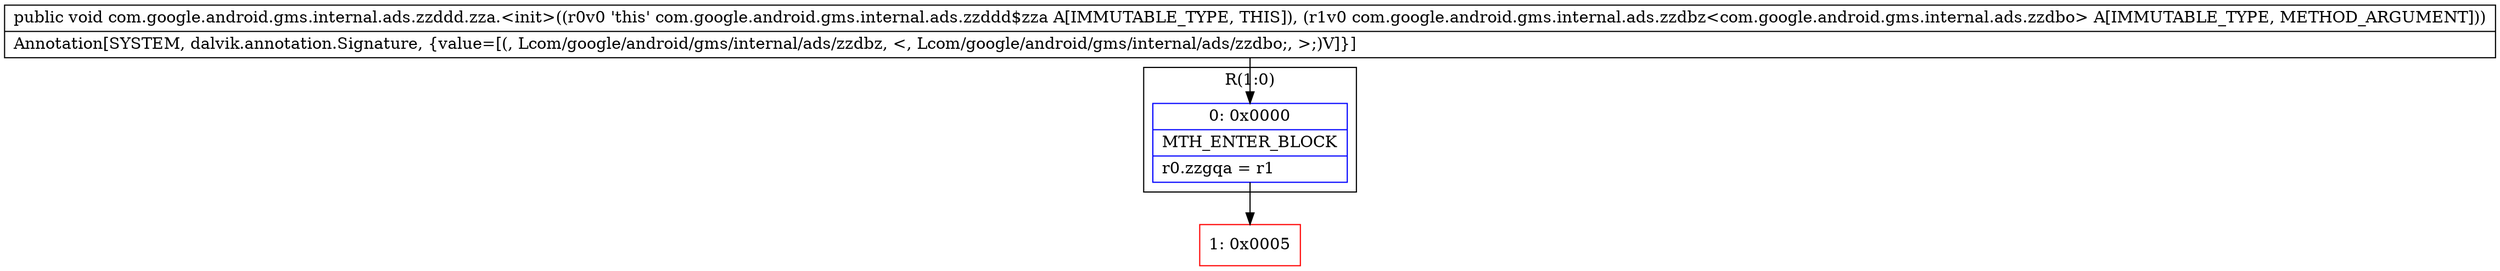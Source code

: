 digraph "CFG forcom.google.android.gms.internal.ads.zzddd.zza.\<init\>(Lcom\/google\/android\/gms\/internal\/ads\/zzdbz;)V" {
subgraph cluster_Region_1442086239 {
label = "R(1:0)";
node [shape=record,color=blue];
Node_0 [shape=record,label="{0\:\ 0x0000|MTH_ENTER_BLOCK\l|r0.zzgqa = r1\l}"];
}
Node_1 [shape=record,color=red,label="{1\:\ 0x0005}"];
MethodNode[shape=record,label="{public void com.google.android.gms.internal.ads.zzddd.zza.\<init\>((r0v0 'this' com.google.android.gms.internal.ads.zzddd$zza A[IMMUTABLE_TYPE, THIS]), (r1v0 com.google.android.gms.internal.ads.zzdbz\<com.google.android.gms.internal.ads.zzdbo\> A[IMMUTABLE_TYPE, METHOD_ARGUMENT]))  | Annotation[SYSTEM, dalvik.annotation.Signature, \{value=[(, Lcom\/google\/android\/gms\/internal\/ads\/zzdbz, \<, Lcom\/google\/android\/gms\/internal\/ads\/zzdbo;, \>;)V]\}]\l}"];
MethodNode -> Node_0;
Node_0 -> Node_1;
}


